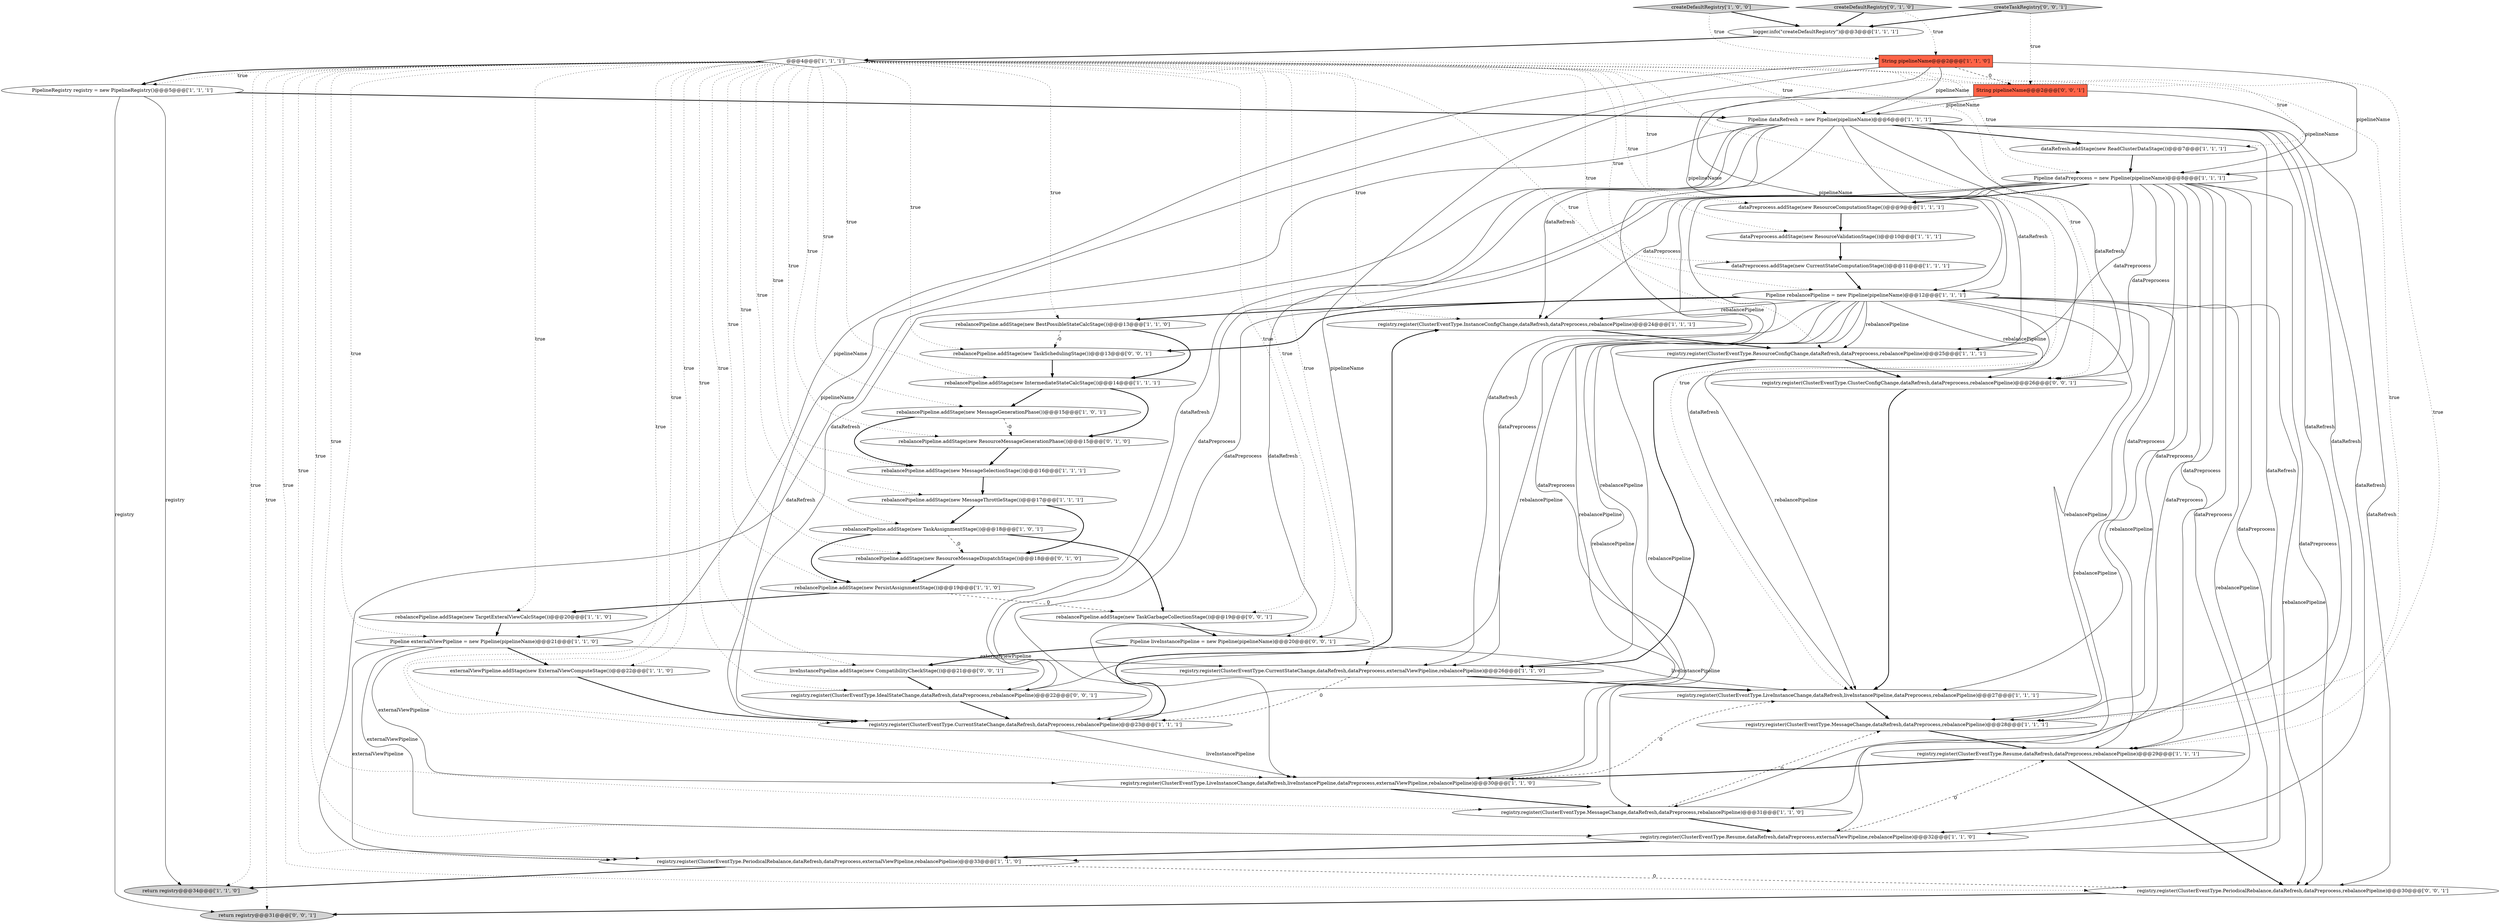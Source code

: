 digraph {
1 [style = filled, label = "createDefaultRegistry['1', '0', '0']", fillcolor = lightgray, shape = diamond image = "AAA0AAABBB1BBB"];
15 [style = filled, label = "externalViewPipeline.addStage(new ExternalViewComputeStage())@@@22@@@['1', '1', '0']", fillcolor = white, shape = ellipse image = "AAA0AAABBB1BBB"];
27 [style = filled, label = "rebalancePipeline.addStage(new MessageSelectionStage())@@@16@@@['1', '1', '1']", fillcolor = white, shape = ellipse image = "AAA0AAABBB1BBB"];
22 [style = filled, label = "dataPreprocess.addStage(new ResourceComputationStage())@@@9@@@['1', '1', '1']", fillcolor = white, shape = ellipse image = "AAA0AAABBB1BBB"];
35 [style = filled, label = "rebalancePipeline.addStage(new ResourceMessageGenerationPhase())@@@15@@@['0', '1', '0']", fillcolor = white, shape = ellipse image = "AAA1AAABBB2BBB"];
5 [style = filled, label = "rebalancePipeline.addStage(new PersistAssignmentStage())@@@19@@@['1', '1', '0']", fillcolor = white, shape = ellipse image = "AAA0AAABBB1BBB"];
16 [style = filled, label = "registry.register(ClusterEventType.InstanceConfigChange,dataRefresh,dataPreprocess,rebalancePipeline)@@@24@@@['1', '1', '1']", fillcolor = white, shape = ellipse image = "AAA0AAABBB1BBB"];
18 [style = filled, label = "@@@4@@@['1', '1', '1']", fillcolor = white, shape = diamond image = "AAA0AAABBB1BBB"];
40 [style = filled, label = "registry.register(ClusterEventType.ClusterConfigChange,dataRefresh,dataPreprocess,rebalancePipeline)@@@26@@@['0', '0', '1']", fillcolor = white, shape = ellipse image = "AAA0AAABBB3BBB"];
2 [style = filled, label = "rebalancePipeline.addStage(new IntermediateStateCalcStage())@@@14@@@['1', '1', '1']", fillcolor = white, shape = ellipse image = "AAA0AAABBB1BBB"];
23 [style = filled, label = "Pipeline dataRefresh = new Pipeline(pipelineName)@@@6@@@['1', '1', '1']", fillcolor = white, shape = ellipse image = "AAA0AAABBB1BBB"];
11 [style = filled, label = "return registry@@@34@@@['1', '1', '0']", fillcolor = lightgray, shape = ellipse image = "AAA0AAABBB1BBB"];
31 [style = filled, label = "registry.register(ClusterEventType.ResourceConfigChange,dataRefresh,dataPreprocess,rebalancePipeline)@@@25@@@['1', '1', '1']", fillcolor = white, shape = ellipse image = "AAA0AAABBB1BBB"];
30 [style = filled, label = "Pipeline rebalancePipeline = new Pipeline(pipelineName)@@@12@@@['1', '1', '1']", fillcolor = white, shape = ellipse image = "AAA0AAABBB1BBB"];
24 [style = filled, label = "PipelineRegistry registry = new PipelineRegistry()@@@5@@@['1', '1', '1']", fillcolor = white, shape = ellipse image = "AAA0AAABBB1BBB"];
33 [style = filled, label = "rebalancePipeline.addStage(new MessageThrottleStage())@@@17@@@['1', '1', '1']", fillcolor = white, shape = ellipse image = "AAA0AAABBB1BBB"];
3 [style = filled, label = "rebalancePipeline.addStage(new TaskAssignmentStage())@@@18@@@['1', '0', '1']", fillcolor = white, shape = ellipse image = "AAA0AAABBB1BBB"];
12 [style = filled, label = "registry.register(ClusterEventType.LiveInstanceChange,dataRefresh,liveInstancePipeline,dataPreprocess,externalViewPipeline,rebalancePipeline)@@@30@@@['1', '1', '0']", fillcolor = white, shape = ellipse image = "AAA0AAABBB1BBB"];
13 [style = filled, label = "Pipeline externalViewPipeline = new Pipeline(pipelineName)@@@21@@@['1', '1', '0']", fillcolor = white, shape = ellipse image = "AAA0AAABBB1BBB"];
36 [style = filled, label = "rebalancePipeline.addStage(new ResourceMessageDispatchStage())@@@18@@@['0', '1', '0']", fillcolor = white, shape = ellipse image = "AAA1AAABBB2BBB"];
19 [style = filled, label = "dataRefresh.addStage(new ReadClusterDataStage())@@@7@@@['1', '1', '1']", fillcolor = white, shape = ellipse image = "AAA0AAABBB1BBB"];
28 [style = filled, label = "registry.register(ClusterEventType.Resume,dataRefresh,dataPreprocess,rebalancePipeline)@@@29@@@['1', '1', '1']", fillcolor = white, shape = ellipse image = "AAA0AAABBB1BBB"];
9 [style = filled, label = "registry.register(ClusterEventType.PeriodicalRebalance,dataRefresh,dataPreprocess,externalViewPipeline,rebalancePipeline)@@@33@@@['1', '1', '0']", fillcolor = white, shape = ellipse image = "AAA0AAABBB1BBB"];
34 [style = filled, label = "createDefaultRegistry['0', '1', '0']", fillcolor = lightgray, shape = diamond image = "AAA0AAABBB2BBB"];
41 [style = filled, label = "rebalancePipeline.addStage(new TaskGarbageCollectionStage())@@@19@@@['0', '0', '1']", fillcolor = white, shape = ellipse image = "AAA0AAABBB3BBB"];
46 [style = filled, label = "registry.register(ClusterEventType.IdealStateChange,dataRefresh,dataPreprocess,rebalancePipeline)@@@22@@@['0', '0', '1']", fillcolor = white, shape = ellipse image = "AAA0AAABBB3BBB"];
14 [style = filled, label = "dataPreprocess.addStage(new ResourceValidationStage())@@@10@@@['1', '1', '1']", fillcolor = white, shape = ellipse image = "AAA0AAABBB1BBB"];
43 [style = filled, label = "rebalancePipeline.addStage(new TaskSchedulingStage())@@@13@@@['0', '0', '1']", fillcolor = white, shape = ellipse image = "AAA0AAABBB3BBB"];
26 [style = filled, label = "registry.register(ClusterEventType.MessageChange,dataRefresh,dataPreprocess,rebalancePipeline)@@@31@@@['1', '1', '0']", fillcolor = white, shape = ellipse image = "AAA0AAABBB1BBB"];
17 [style = filled, label = "rebalancePipeline.addStage(new BestPossibleStateCalcStage())@@@13@@@['1', '1', '0']", fillcolor = white, shape = ellipse image = "AAA0AAABBB1BBB"];
7 [style = filled, label = "rebalancePipeline.addStage(new MessageGenerationPhase())@@@15@@@['1', '0', '1']", fillcolor = white, shape = ellipse image = "AAA0AAABBB1BBB"];
44 [style = filled, label = "createTaskRegistry['0', '0', '1']", fillcolor = lightgray, shape = diamond image = "AAA0AAABBB3BBB"];
29 [style = filled, label = "registry.register(ClusterEventType.CurrentStateChange,dataRefresh,dataPreprocess,rebalancePipeline)@@@23@@@['1', '1', '1']", fillcolor = white, shape = ellipse image = "AAA0AAABBB1BBB"];
6 [style = filled, label = "registry.register(ClusterEventType.LiveInstanceChange,dataRefresh,liveInstancePipeline,dataPreprocess,rebalancePipeline)@@@27@@@['1', '1', '1']", fillcolor = white, shape = ellipse image = "AAA0AAABBB1BBB"];
42 [style = filled, label = "registry.register(ClusterEventType.PeriodicalRebalance,dataRefresh,dataPreprocess,rebalancePipeline)@@@30@@@['0', '0', '1']", fillcolor = white, shape = ellipse image = "AAA0AAABBB3BBB"];
37 [style = filled, label = "Pipeline liveInstancePipeline = new Pipeline(pipelineName)@@@20@@@['0', '0', '1']", fillcolor = white, shape = ellipse image = "AAA0AAABBB3BBB"];
10 [style = filled, label = "registry.register(ClusterEventType.CurrentStateChange,dataRefresh,dataPreprocess,externalViewPipeline,rebalancePipeline)@@@26@@@['1', '1', '0']", fillcolor = white, shape = ellipse image = "AAA0AAABBB1BBB"];
45 [style = filled, label = "String pipelineName@@@2@@@['0', '0', '1']", fillcolor = tomato, shape = box image = "AAA0AAABBB3BBB"];
4 [style = filled, label = "registry.register(ClusterEventType.Resume,dataRefresh,dataPreprocess,externalViewPipeline,rebalancePipeline)@@@32@@@['1', '1', '0']", fillcolor = white, shape = ellipse image = "AAA0AAABBB1BBB"];
0 [style = filled, label = "dataPreprocess.addStage(new CurrentStateComputationStage())@@@11@@@['1', '1', '1']", fillcolor = white, shape = ellipse image = "AAA0AAABBB1BBB"];
8 [style = filled, label = "rebalancePipeline.addStage(new TargetExteralViewCalcStage())@@@20@@@['1', '1', '0']", fillcolor = white, shape = ellipse image = "AAA0AAABBB1BBB"];
21 [style = filled, label = "String pipelineName@@@2@@@['1', '1', '0']", fillcolor = tomato, shape = box image = "AAA0AAABBB1BBB"];
38 [style = filled, label = "liveInstancePipeline.addStage(new CompatibilityCheckStage())@@@21@@@['0', '0', '1']", fillcolor = white, shape = ellipse image = "AAA0AAABBB3BBB"];
32 [style = filled, label = "Pipeline dataPreprocess = new Pipeline(pipelineName)@@@8@@@['1', '1', '1']", fillcolor = white, shape = ellipse image = "AAA0AAABBB1BBB"];
20 [style = filled, label = "registry.register(ClusterEventType.MessageChange,dataRefresh,dataPreprocess,rebalancePipeline)@@@28@@@['1', '1', '1']", fillcolor = white, shape = ellipse image = "AAA0AAABBB1BBB"];
25 [style = filled, label = "logger.info(\"createDefaultRegistry\")@@@3@@@['1', '1', '1']", fillcolor = white, shape = ellipse image = "AAA0AAABBB1BBB"];
39 [style = filled, label = "return registry@@@31@@@['0', '0', '1']", fillcolor = lightgray, shape = ellipse image = "AAA0AAABBB3BBB"];
18->3 [style = dotted, label="true"];
30->46 [style = solid, label="rebalancePipeline"];
18->37 [style = dotted, label="true"];
23->26 [style = solid, label="dataRefresh"];
29->12 [style = solid, label="liveInstancePipeline"];
30->43 [style = bold, label=""];
10->29 [style = dashed, label="0"];
37->6 [style = solid, label="liveInstancePipeline"];
14->0 [style = bold, label=""];
23->31 [style = solid, label="dataRefresh"];
32->31 [style = solid, label="dataPreprocess"];
7->35 [style = dashed, label="0"];
12->6 [style = dashed, label="0"];
32->10 [style = solid, label="dataPreprocess"];
18->13 [style = dotted, label="true"];
30->4 [style = solid, label="rebalancePipeline"];
18->14 [style = dotted, label="true"];
18->11 [style = dotted, label="true"];
17->43 [style = dashed, label="0"];
32->9 [style = solid, label="dataPreprocess"];
32->16 [style = solid, label="dataPreprocess"];
40->6 [style = bold, label=""];
22->14 [style = bold, label=""];
18->7 [style = dotted, label="true"];
13->12 [style = solid, label="externalViewPipeline"];
1->21 [style = dotted, label="true"];
4->9 [style = bold, label=""];
18->30 [style = dotted, label="true"];
18->43 [style = dotted, label="true"];
18->24 [style = dotted, label="true"];
44->45 [style = dotted, label="true"];
18->10 [style = dotted, label="true"];
45->30 [style = solid, label="pipelineName"];
30->16 [style = solid, label="rebalancePipeline"];
13->4 [style = solid, label="externalViewPipeline"];
30->20 [style = solid, label="rebalancePipeline"];
32->28 [style = solid, label="dataPreprocess"];
32->29 [style = solid, label="dataPreprocess"];
32->6 [style = solid, label="dataPreprocess"];
34->25 [style = bold, label=""];
30->26 [style = solid, label="rebalancePipeline"];
32->4 [style = solid, label="dataPreprocess"];
18->39 [style = dotted, label="true"];
17->2 [style = bold, label=""];
30->9 [style = solid, label="rebalancePipeline"];
3->36 [style = dashed, label="0"];
30->40 [style = solid, label="rebalancePipeline"];
23->9 [style = solid, label="dataRefresh"];
18->20 [style = dotted, label="true"];
27->33 [style = bold, label=""];
18->33 [style = dotted, label="true"];
18->23 [style = dotted, label="true"];
18->8 [style = dotted, label="true"];
32->26 [style = solid, label="dataPreprocess"];
18->29 [style = dotted, label="true"];
19->32 [style = bold, label=""];
32->46 [style = solid, label="dataPreprocess"];
23->6 [style = solid, label="dataRefresh"];
6->20 [style = bold, label=""];
26->4 [style = bold, label=""];
38->46 [style = bold, label=""];
1->25 [style = bold, label=""];
18->41 [style = dotted, label="true"];
37->38 [style = bold, label=""];
18->17 [style = dotted, label="true"];
30->42 [style = solid, label="rebalancePipeline"];
21->30 [style = solid, label="pipelineName"];
30->10 [style = solid, label="rebalancePipeline"];
18->19 [style = dotted, label="true"];
30->31 [style = solid, label="rebalancePipeline"];
23->42 [style = solid, label="dataRefresh"];
30->12 [style = solid, label="rebalancePipeline"];
30->17 [style = bold, label=""];
9->42 [style = dashed, label="0"];
18->9 [style = dotted, label="true"];
23->29 [style = solid, label="dataRefresh"];
7->27 [style = bold, label=""];
23->10 [style = solid, label="dataRefresh"];
30->29 [style = solid, label="rebalancePipeline"];
21->29 [style = solid, label="pipelineName"];
15->29 [style = bold, label=""];
12->26 [style = bold, label=""];
13->15 [style = bold, label=""];
24->39 [style = solid, label="registry"];
5->8 [style = bold, label=""];
10->6 [style = bold, label=""];
13->9 [style = solid, label="externalViewPipeline"];
41->37 [style = bold, label=""];
23->4 [style = solid, label="dataRefresh"];
23->16 [style = solid, label="dataRefresh"];
4->28 [style = dashed, label="0"];
2->7 [style = bold, label=""];
23->12 [style = solid, label="dataRefresh"];
32->40 [style = solid, label="dataPreprocess"];
21->13 [style = solid, label="pipelineName"];
23->40 [style = solid, label="dataRefresh"];
18->35 [style = dotted, label="true"];
25->18 [style = bold, label=""];
44->25 [style = bold, label=""];
46->29 [style = bold, label=""];
35->27 [style = bold, label=""];
18->6 [style = dotted, label="true"];
29->16 [style = bold, label=""];
18->4 [style = dotted, label="true"];
18->0 [style = dotted, label="true"];
28->42 [style = bold, label=""];
18->28 [style = dotted, label="true"];
23->28 [style = solid, label="dataRefresh"];
18->32 [style = dotted, label="true"];
24->11 [style = solid, label="registry"];
8->13 [style = bold, label=""];
32->22 [style = bold, label=""];
21->23 [style = solid, label="pipelineName"];
0->30 [style = bold, label=""];
18->2 [style = dotted, label="true"];
32->42 [style = solid, label="dataPreprocess"];
18->26 [style = dotted, label="true"];
13->10 [style = solid, label="externalViewPipeline"];
18->22 [style = dotted, label="true"];
18->36 [style = dotted, label="true"];
43->2 [style = bold, label=""];
21->32 [style = solid, label="pipelineName"];
30->28 [style = solid, label="rebalancePipeline"];
42->39 [style = bold, label=""];
18->15 [style = dotted, label="true"];
9->11 [style = bold, label=""];
23->19 [style = bold, label=""];
28->12 [style = bold, label=""];
31->10 [style = bold, label=""];
18->46 [style = dotted, label="true"];
23->46 [style = solid, label="dataRefresh"];
24->23 [style = bold, label=""];
31->40 [style = bold, label=""];
18->24 [style = bold, label=""];
18->5 [style = dotted, label="true"];
5->41 [style = dashed, label="0"];
45->37 [style = solid, label="pipelineName"];
18->42 [style = dotted, label="true"];
36->5 [style = bold, label=""];
18->12 [style = dotted, label="true"];
3->5 [style = bold, label=""];
18->16 [style = dotted, label="true"];
18->27 [style = dotted, label="true"];
33->3 [style = bold, label=""];
23->20 [style = solid, label="dataRefresh"];
20->28 [style = bold, label=""];
3->41 [style = bold, label=""];
16->31 [style = bold, label=""];
45->23 [style = solid, label="pipelineName"];
26->20 [style = dashed, label="0"];
32->20 [style = solid, label="dataPreprocess"];
18->38 [style = dotted, label="true"];
32->12 [style = solid, label="dataPreprocess"];
21->45 [style = dashed, label="0"];
34->21 [style = dotted, label="true"];
18->40 [style = dotted, label="true"];
30->6 [style = solid, label="rebalancePipeline"];
33->36 [style = bold, label=""];
2->35 [style = bold, label=""];
45->32 [style = solid, label="pipelineName"];
18->31 [style = dotted, label="true"];
}

